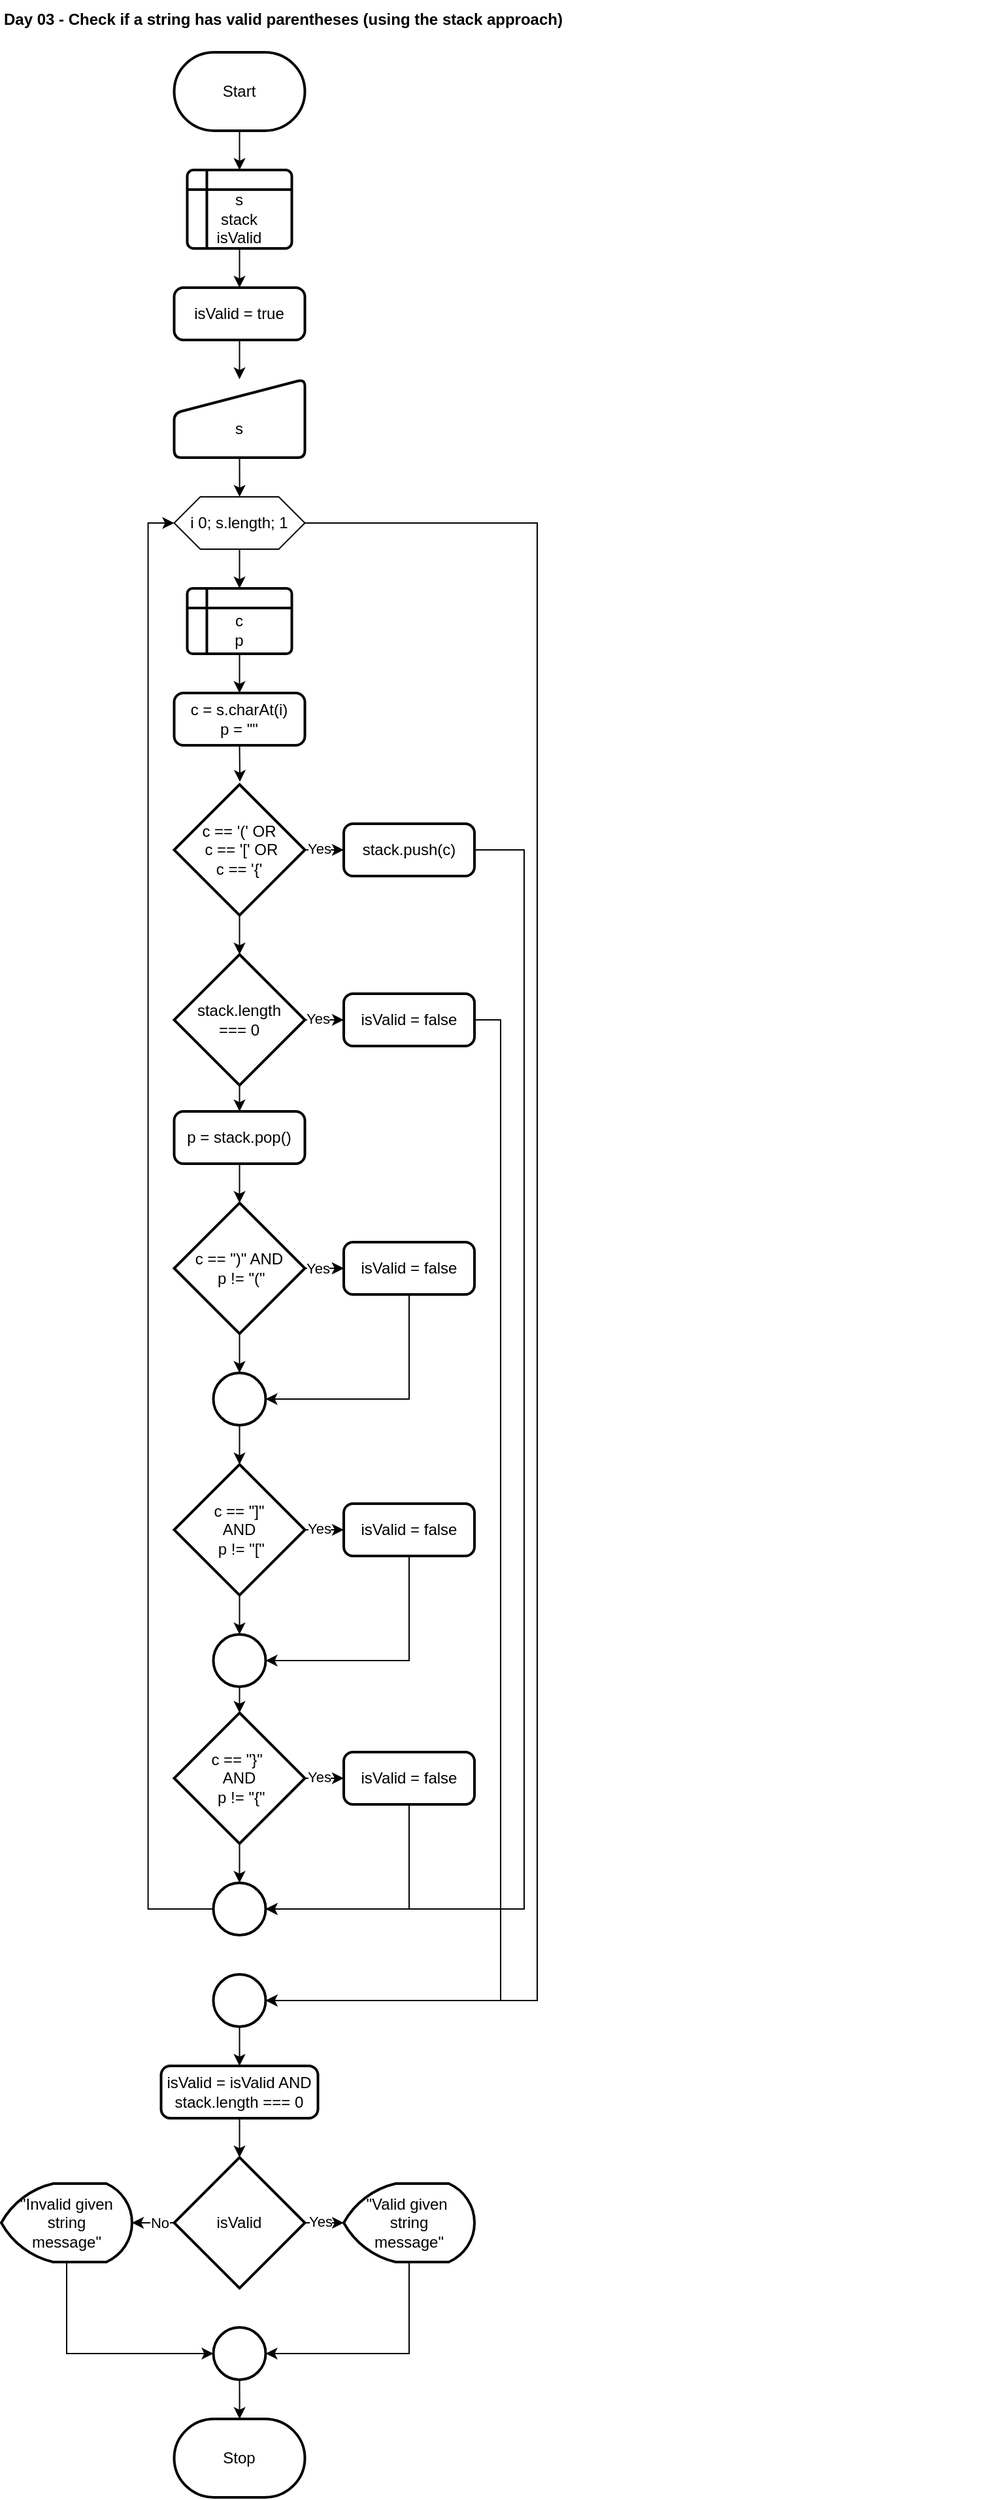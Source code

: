 <mxfile version="26.2.2">
  <diagram name="Página-1" id="tbhhrolYnf2YLyF_AGn1">
    <mxGraphModel dx="571" dy="350" grid="1" gridSize="10" guides="1" tooltips="1" connect="1" arrows="1" fold="1" page="1" pageScale="1" pageWidth="827" pageHeight="1169" math="0" shadow="0">
      <root>
        <mxCell id="0" />
        <mxCell id="1" parent="0" />
        <mxCell id="gUQwB867zqCJYkILIy9S-1" value="Day 03 - Check if a string has valid parentheses (using the stack approach)" style="text;html=1;align=left;verticalAlign=middle;whiteSpace=wrap;rounded=0;fontStyle=1" parent="1" vertex="1">
          <mxGeometry x="40" y="40" width="760" height="30" as="geometry" />
        </mxCell>
        <mxCell id="gUQwB867zqCJYkILIy9S-21" style="edgeStyle=orthogonalEdgeStyle;rounded=0;orthogonalLoop=1;jettySize=auto;html=1;exitX=0.5;exitY=1;exitDx=0;exitDy=0;exitPerimeter=0;entryX=0.5;entryY=0;entryDx=0;entryDy=0;" parent="1" source="gUQwB867zqCJYkILIy9S-3" target="UsSwRiLouIbbxh6A6EXb-1" edge="1">
          <mxGeometry relative="1" as="geometry">
            <mxPoint x="222.25" y="166" as="targetPoint" />
          </mxGeometry>
        </mxCell>
        <mxCell id="gUQwB867zqCJYkILIy9S-3" value="Start" style="strokeWidth=2;html=1;shape=mxgraph.flowchart.terminator;whiteSpace=wrap;" parent="1" vertex="1">
          <mxGeometry x="172.25" y="80" width="100" height="60" as="geometry" />
        </mxCell>
        <mxCell id="YjHuNr1i8aIB65mxRMRY-46" value="Stop" style="strokeWidth=2;html=1;shape=mxgraph.flowchart.terminator;whiteSpace=wrap;" parent="1" vertex="1">
          <mxGeometry x="172.25" y="1890" width="100" height="60" as="geometry" />
        </mxCell>
        <mxCell id="UsSwRiLouIbbxh6A6EXb-3" style="edgeStyle=orthogonalEdgeStyle;rounded=0;orthogonalLoop=1;jettySize=auto;html=1;exitX=0.5;exitY=1;exitDx=0;exitDy=0;entryX=0.5;entryY=0;entryDx=0;entryDy=0;" parent="1" source="UsSwRiLouIbbxh6A6EXb-1" target="UsSwRiLouIbbxh6A6EXb-2" edge="1">
          <mxGeometry relative="1" as="geometry" />
        </mxCell>
        <mxCell id="UsSwRiLouIbbxh6A6EXb-1" value="&lt;div&gt;&lt;span style=&quot;background-color: transparent; color: light-dark(rgb(0, 0, 0), rgb(255, 255, 255));&quot;&gt;&lt;br&gt;&lt;/span&gt;&lt;/div&gt;&lt;div&gt;&lt;span style=&quot;background-color: transparent; color: light-dark(rgb(0, 0, 0), rgb(255, 255, 255));&quot;&gt;s&lt;/span&gt;&lt;/div&gt;&lt;div&gt;stack&lt;/div&gt;&lt;div&gt;isValid&lt;/div&gt;" style="shape=internalStorage;whiteSpace=wrap;html=1;dx=15;dy=15;rounded=1;arcSize=8;strokeWidth=2;" parent="1" vertex="1">
          <mxGeometry x="182.25" y="170" width="80" height="60" as="geometry" />
        </mxCell>
        <mxCell id="UsSwRiLouIbbxh6A6EXb-5" style="edgeStyle=orthogonalEdgeStyle;rounded=0;orthogonalLoop=1;jettySize=auto;html=1;exitX=0.5;exitY=1;exitDx=0;exitDy=0;entryX=0.5;entryY=0;entryDx=0;entryDy=0;" parent="1" source="UsSwRiLouIbbxh6A6EXb-2" target="UsSwRiLouIbbxh6A6EXb-4" edge="1">
          <mxGeometry relative="1" as="geometry" />
        </mxCell>
        <mxCell id="UsSwRiLouIbbxh6A6EXb-2" value="isValid = true" style="rounded=1;whiteSpace=wrap;html=1;absoluteArcSize=1;arcSize=14;strokeWidth=2;" parent="1" vertex="1">
          <mxGeometry x="172.25" y="260" width="100" height="40" as="geometry" />
        </mxCell>
        <mxCell id="UsSwRiLouIbbxh6A6EXb-78" style="edgeStyle=orthogonalEdgeStyle;rounded=0;orthogonalLoop=1;jettySize=auto;html=1;exitX=0.5;exitY=1;exitDx=0;exitDy=0;" parent="1" source="UsSwRiLouIbbxh6A6EXb-4" target="UsSwRiLouIbbxh6A6EXb-6" edge="1">
          <mxGeometry relative="1" as="geometry" />
        </mxCell>
        <mxCell id="UsSwRiLouIbbxh6A6EXb-4" value="&lt;div&gt;&lt;br&gt;&lt;/div&gt;s" style="html=1;strokeWidth=2;shape=manualInput;whiteSpace=wrap;rounded=1;size=26;arcSize=11;" parent="1" vertex="1">
          <mxGeometry x="172.25" y="330" width="100" height="60" as="geometry" />
        </mxCell>
        <mxCell id="UsSwRiLouIbbxh6A6EXb-9" style="edgeStyle=orthogonalEdgeStyle;rounded=0;orthogonalLoop=1;jettySize=auto;html=1;exitX=0.5;exitY=1;exitDx=0;exitDy=0;entryX=0.5;entryY=0;entryDx=0;entryDy=0;" parent="1" source="UsSwRiLouIbbxh6A6EXb-61" target="UsSwRiLouIbbxh6A6EXb-7" edge="1">
          <mxGeometry relative="1" as="geometry">
            <mxPoint x="222.25" y="559.0" as="sourcePoint" />
          </mxGeometry>
        </mxCell>
        <mxCell id="UsSwRiLouIbbxh6A6EXb-6" value="i 0; s.length; 1" style="shape=hexagon;perimeter=hexagonPerimeter2;whiteSpace=wrap;html=1;fixedSize=1;" parent="1" vertex="1">
          <mxGeometry x="172.25" y="420" width="100" height="40" as="geometry" />
        </mxCell>
        <mxCell id="UsSwRiLouIbbxh6A6EXb-7" value="&lt;div&gt;c = s.charAt(i)&lt;/div&gt;&lt;div&gt;p = &quot;&quot;&lt;/div&gt;" style="rounded=1;whiteSpace=wrap;html=1;absoluteArcSize=1;arcSize=14;strokeWidth=2;" parent="1" vertex="1">
          <mxGeometry x="172.25" y="570" width="100" height="40" as="geometry" />
        </mxCell>
        <mxCell id="UsSwRiLouIbbxh6A6EXb-14" style="edgeStyle=orthogonalEdgeStyle;rounded=0;orthogonalLoop=1;jettySize=auto;html=1;exitX=1;exitY=0.5;exitDx=0;exitDy=0;exitPerimeter=0;entryX=0;entryY=0.5;entryDx=0;entryDy=0;" parent="1" source="UsSwRiLouIbbxh6A6EXb-10" target="UsSwRiLouIbbxh6A6EXb-13" edge="1">
          <mxGeometry relative="1" as="geometry" />
        </mxCell>
        <mxCell id="UsSwRiLouIbbxh6A6EXb-15" value="Yes" style="edgeLabel;html=1;align=center;verticalAlign=middle;resizable=0;points=[];" parent="UsSwRiLouIbbxh6A6EXb-14" vertex="1" connectable="0">
          <mxGeometry x="-0.27" y="2" relative="1" as="geometry">
            <mxPoint x="-1" y="1" as="offset" />
          </mxGeometry>
        </mxCell>
        <mxCell id="UsSwRiLouIbbxh6A6EXb-10" value="c == &#39;(&#39;&amp;nbsp;&lt;span style=&quot;background-color: transparent; color: light-dark(rgb(0, 0, 0), rgb(255, 255, 255));&quot;&gt;OR&lt;/span&gt;&lt;div&gt;&lt;span style=&quot;background-color: transparent; color: light-dark(rgb(0, 0, 0), rgb(255, 255, 255));&quot;&gt;&amp;nbsp;c == &#39;[&#39; OR&lt;/span&gt;&lt;/div&gt;&lt;div&gt;&lt;span style=&quot;background-color: transparent; color: light-dark(rgb(0, 0, 0), rgb(255, 255, 255));&quot;&gt;c == &#39;{&#39;&lt;/span&gt;&lt;/div&gt;" style="strokeWidth=2;html=1;shape=mxgraph.flowchart.decision;whiteSpace=wrap;" parent="1" vertex="1">
          <mxGeometry x="172.25" y="640" width="100" height="100" as="geometry" />
        </mxCell>
        <mxCell id="UsSwRiLouIbbxh6A6EXb-12" style="edgeStyle=orthogonalEdgeStyle;rounded=0;orthogonalLoop=1;jettySize=auto;html=1;exitX=0.5;exitY=1;exitDx=0;exitDy=0;entryX=0.503;entryY=-0.021;entryDx=0;entryDy=0;entryPerimeter=0;" parent="1" source="UsSwRiLouIbbxh6A6EXb-7" target="UsSwRiLouIbbxh6A6EXb-10" edge="1">
          <mxGeometry relative="1" as="geometry" />
        </mxCell>
        <mxCell id="UsSwRiLouIbbxh6A6EXb-13" value="stack.push(c)" style="rounded=1;whiteSpace=wrap;html=1;absoluteArcSize=1;arcSize=14;strokeWidth=2;" parent="1" vertex="1">
          <mxGeometry x="302" y="670" width="100" height="40" as="geometry" />
        </mxCell>
        <mxCell id="UsSwRiLouIbbxh6A6EXb-19" style="edgeStyle=orthogonalEdgeStyle;rounded=0;orthogonalLoop=1;jettySize=auto;html=1;exitX=1;exitY=0.5;exitDx=0;exitDy=0;exitPerimeter=0;entryX=0;entryY=0.5;entryDx=0;entryDy=0;" parent="1" source="UsSwRiLouIbbxh6A6EXb-16" target="UsSwRiLouIbbxh6A6EXb-18" edge="1">
          <mxGeometry relative="1" as="geometry" />
        </mxCell>
        <mxCell id="4P66yQyg6vpXfJpMapNs-1" value="Yes" style="edgeLabel;html=1;align=center;verticalAlign=middle;resizable=0;points=[];" vertex="1" connectable="0" parent="UsSwRiLouIbbxh6A6EXb-19">
          <mxGeometry x="-0.412" y="3" relative="1" as="geometry">
            <mxPoint x="1" y="2" as="offset" />
          </mxGeometry>
        </mxCell>
        <mxCell id="UsSwRiLouIbbxh6A6EXb-57" style="edgeStyle=orthogonalEdgeStyle;rounded=0;orthogonalLoop=1;jettySize=auto;html=1;exitX=0.5;exitY=1;exitDx=0;exitDy=0;exitPerimeter=0;entryX=0.5;entryY=0;entryDx=0;entryDy=0;" parent="1" source="UsSwRiLouIbbxh6A6EXb-16" target="UsSwRiLouIbbxh6A6EXb-22" edge="1">
          <mxGeometry relative="1" as="geometry" />
        </mxCell>
        <mxCell id="UsSwRiLouIbbxh6A6EXb-16" value="stack.length&lt;div&gt;=== 0&lt;/div&gt;" style="strokeWidth=2;html=1;shape=mxgraph.flowchart.decision;whiteSpace=wrap;" parent="1" vertex="1">
          <mxGeometry x="172.25" y="770" width="100" height="100" as="geometry" />
        </mxCell>
        <mxCell id="UsSwRiLouIbbxh6A6EXb-17" style="edgeStyle=orthogonalEdgeStyle;rounded=0;orthogonalLoop=1;jettySize=auto;html=1;exitX=0.5;exitY=1;exitDx=0;exitDy=0;exitPerimeter=0;entryX=0.5;entryY=0;entryDx=0;entryDy=0;entryPerimeter=0;" parent="1" source="UsSwRiLouIbbxh6A6EXb-10" target="UsSwRiLouIbbxh6A6EXb-16" edge="1">
          <mxGeometry relative="1" as="geometry" />
        </mxCell>
        <mxCell id="UsSwRiLouIbbxh6A6EXb-18" value="isValid = false" style="rounded=1;whiteSpace=wrap;html=1;absoluteArcSize=1;arcSize=14;strokeWidth=2;" parent="1" vertex="1">
          <mxGeometry x="302" y="800" width="100" height="40" as="geometry" />
        </mxCell>
        <mxCell id="UsSwRiLouIbbxh6A6EXb-77" style="edgeStyle=orthogonalEdgeStyle;rounded=0;orthogonalLoop=1;jettySize=auto;html=1;exitX=0.5;exitY=1;exitDx=0;exitDy=0;exitPerimeter=0;entryX=0.5;entryY=0;entryDx=0;entryDy=0;" parent="1" source="UsSwRiLouIbbxh6A6EXb-20" target="UsSwRiLouIbbxh6A6EXb-63" edge="1">
          <mxGeometry relative="1" as="geometry" />
        </mxCell>
        <mxCell id="UsSwRiLouIbbxh6A6EXb-20" value="" style="strokeWidth=2;html=1;shape=mxgraph.flowchart.start_2;whiteSpace=wrap;" parent="1" vertex="1">
          <mxGeometry x="202.25" y="1550" width="40" height="40" as="geometry" />
        </mxCell>
        <mxCell id="UsSwRiLouIbbxh6A6EXb-22" value="p = stack.pop()" style="rounded=1;whiteSpace=wrap;html=1;absoluteArcSize=1;arcSize=14;strokeWidth=2;" parent="1" vertex="1">
          <mxGeometry x="172.25" y="890" width="100" height="40" as="geometry" />
        </mxCell>
        <mxCell id="UsSwRiLouIbbxh6A6EXb-23" style="edgeStyle=orthogonalEdgeStyle;rounded=0;orthogonalLoop=1;jettySize=auto;html=1;exitX=1;exitY=0.5;exitDx=0;exitDy=0;exitPerimeter=0;entryX=0;entryY=0.5;entryDx=0;entryDy=0;" parent="1" source="UsSwRiLouIbbxh6A6EXb-24" target="UsSwRiLouIbbxh6A6EXb-25" edge="1">
          <mxGeometry relative="1" as="geometry" />
        </mxCell>
        <mxCell id="UsSwRiLouIbbxh6A6EXb-51" value="" style="edgeStyle=orthogonalEdgeStyle;rounded=0;orthogonalLoop=1;jettySize=auto;html=1;" parent="1" source="UsSwRiLouIbbxh6A6EXb-24" target="UsSwRiLouIbbxh6A6EXb-25" edge="1">
          <mxGeometry relative="1" as="geometry" />
        </mxCell>
        <mxCell id="UsSwRiLouIbbxh6A6EXb-53" value="Yes" style="edgeLabel;html=1;align=center;verticalAlign=middle;resizable=0;points=[];" parent="UsSwRiLouIbbxh6A6EXb-51" vertex="1" connectable="0">
          <mxGeometry x="0.389" relative="1" as="geometry">
            <mxPoint x="-5" as="offset" />
          </mxGeometry>
        </mxCell>
        <mxCell id="UsSwRiLouIbbxh6A6EXb-24" value="c == &quot;)&quot; AND&lt;div&gt;&amp;nbsp;p != &quot;(&quot;&lt;/div&gt;" style="strokeWidth=2;html=1;shape=mxgraph.flowchart.decision;whiteSpace=wrap;" parent="1" vertex="1">
          <mxGeometry x="172.25" y="960" width="100" height="100" as="geometry" />
        </mxCell>
        <mxCell id="UsSwRiLouIbbxh6A6EXb-25" value="isValid = false" style="rounded=1;whiteSpace=wrap;html=1;absoluteArcSize=1;arcSize=14;strokeWidth=2;" parent="1" vertex="1">
          <mxGeometry x="302" y="990" width="100" height="40" as="geometry" />
        </mxCell>
        <mxCell id="UsSwRiLouIbbxh6A6EXb-29" style="edgeStyle=orthogonalEdgeStyle;rounded=0;orthogonalLoop=1;jettySize=auto;html=1;exitX=1;exitY=0.5;exitDx=0;exitDy=0;exitPerimeter=0;entryX=0;entryY=0.5;entryDx=0;entryDy=0;" parent="1" source="UsSwRiLouIbbxh6A6EXb-30" target="UsSwRiLouIbbxh6A6EXb-31" edge="1">
          <mxGeometry relative="1" as="geometry" />
        </mxCell>
        <mxCell id="UsSwRiLouIbbxh6A6EXb-55" value="Yes" style="edgeLabel;html=1;align=center;verticalAlign=middle;resizable=0;points=[];" parent="UsSwRiLouIbbxh6A6EXb-29" vertex="1" connectable="0">
          <mxGeometry x="-0.197" y="1" relative="1" as="geometry">
            <mxPoint x="-2" as="offset" />
          </mxGeometry>
        </mxCell>
        <mxCell id="UsSwRiLouIbbxh6A6EXb-30" value="c == &quot;]&quot;&lt;div&gt;AND&lt;div&gt;&amp;nbsp;p != &quot;[&quot;&lt;/div&gt;&lt;/div&gt;" style="strokeWidth=2;html=1;shape=mxgraph.flowchart.decision;whiteSpace=wrap;" parent="1" vertex="1">
          <mxGeometry x="172.25" y="1160" width="100" height="100" as="geometry" />
        </mxCell>
        <mxCell id="UsSwRiLouIbbxh6A6EXb-31" value="isValid = false" style="rounded=1;whiteSpace=wrap;html=1;absoluteArcSize=1;arcSize=14;strokeWidth=2;" parent="1" vertex="1">
          <mxGeometry x="302" y="1190" width="100" height="40" as="geometry" />
        </mxCell>
        <mxCell id="UsSwRiLouIbbxh6A6EXb-32" style="edgeStyle=orthogonalEdgeStyle;rounded=0;orthogonalLoop=1;jettySize=auto;html=1;exitX=1;exitY=0.5;exitDx=0;exitDy=0;exitPerimeter=0;entryX=0;entryY=0.5;entryDx=0;entryDy=0;" parent="1" source="UsSwRiLouIbbxh6A6EXb-33" target="UsSwRiLouIbbxh6A6EXb-34" edge="1">
          <mxGeometry relative="1" as="geometry" />
        </mxCell>
        <mxCell id="UsSwRiLouIbbxh6A6EXb-56" value="Yes" style="edgeLabel;html=1;align=center;verticalAlign=middle;resizable=0;points=[];" parent="UsSwRiLouIbbxh6A6EXb-32" vertex="1" connectable="0">
          <mxGeometry x="-0.089" relative="1" as="geometry">
            <mxPoint x="-3" y="-1" as="offset" />
          </mxGeometry>
        </mxCell>
        <mxCell id="UsSwRiLouIbbxh6A6EXb-33" value="c == &quot;}&quot;&amp;nbsp;&lt;div&gt;AND&lt;/div&gt;&lt;div&gt;&amp;nbsp;p != &quot;{&quot;&lt;/div&gt;" style="strokeWidth=2;html=1;shape=mxgraph.flowchart.decision;whiteSpace=wrap;" parent="1" vertex="1">
          <mxGeometry x="172.25" y="1350" width="100" height="100" as="geometry" />
        </mxCell>
        <mxCell id="UsSwRiLouIbbxh6A6EXb-34" value="isValid = false" style="rounded=1;whiteSpace=wrap;html=1;absoluteArcSize=1;arcSize=14;strokeWidth=2;" parent="1" vertex="1">
          <mxGeometry x="302" y="1380" width="100" height="40" as="geometry" />
        </mxCell>
        <mxCell id="UsSwRiLouIbbxh6A6EXb-58" style="edgeStyle=orthogonalEdgeStyle;rounded=0;orthogonalLoop=1;jettySize=auto;html=1;exitX=0;exitY=0.5;exitDx=0;exitDy=0;exitPerimeter=0;entryX=0;entryY=0.5;entryDx=0;entryDy=0;" parent="1" source="UsSwRiLouIbbxh6A6EXb-35" target="UsSwRiLouIbbxh6A6EXb-6" edge="1">
          <mxGeometry relative="1" as="geometry" />
        </mxCell>
        <mxCell id="UsSwRiLouIbbxh6A6EXb-35" value="" style="strokeWidth=2;html=1;shape=mxgraph.flowchart.start_2;whiteSpace=wrap;" parent="1" vertex="1">
          <mxGeometry x="202.25" y="1480" width="40" height="40" as="geometry" />
        </mxCell>
        <mxCell id="UsSwRiLouIbbxh6A6EXb-39" style="edgeStyle=orthogonalEdgeStyle;rounded=0;orthogonalLoop=1;jettySize=auto;html=1;exitX=0.5;exitY=1;exitDx=0;exitDy=0;entryX=0.5;entryY=0;entryDx=0;entryDy=0;entryPerimeter=0;" parent="1" source="UsSwRiLouIbbxh6A6EXb-22" target="UsSwRiLouIbbxh6A6EXb-24" edge="1">
          <mxGeometry relative="1" as="geometry" />
        </mxCell>
        <mxCell id="UsSwRiLouIbbxh6A6EXb-40" value="" style="strokeWidth=2;html=1;shape=mxgraph.flowchart.start_2;whiteSpace=wrap;" parent="1" vertex="1">
          <mxGeometry x="202.25" y="1090" width="40" height="40" as="geometry" />
        </mxCell>
        <mxCell id="UsSwRiLouIbbxh6A6EXb-41" value="" style="strokeWidth=2;html=1;shape=mxgraph.flowchart.start_2;whiteSpace=wrap;" parent="1" vertex="1">
          <mxGeometry x="202.25" y="1290" width="40" height="40" as="geometry" />
        </mxCell>
        <mxCell id="UsSwRiLouIbbxh6A6EXb-42" style="edgeStyle=orthogonalEdgeStyle;rounded=0;orthogonalLoop=1;jettySize=auto;html=1;exitX=0.5;exitY=1;exitDx=0;exitDy=0;exitPerimeter=0;entryX=0.5;entryY=0;entryDx=0;entryDy=0;entryPerimeter=0;" parent="1" source="UsSwRiLouIbbxh6A6EXb-24" target="UsSwRiLouIbbxh6A6EXb-40" edge="1">
          <mxGeometry relative="1" as="geometry" />
        </mxCell>
        <mxCell id="UsSwRiLouIbbxh6A6EXb-43" style="edgeStyle=orthogonalEdgeStyle;rounded=0;orthogonalLoop=1;jettySize=auto;html=1;exitX=0.5;exitY=1;exitDx=0;exitDy=0;entryX=1;entryY=0.5;entryDx=0;entryDy=0;entryPerimeter=0;" parent="1" source="UsSwRiLouIbbxh6A6EXb-25" target="UsSwRiLouIbbxh6A6EXb-40" edge="1">
          <mxGeometry relative="1" as="geometry" />
        </mxCell>
        <mxCell id="UsSwRiLouIbbxh6A6EXb-45" style="edgeStyle=orthogonalEdgeStyle;rounded=0;orthogonalLoop=1;jettySize=auto;html=1;exitX=0.5;exitY=1;exitDx=0;exitDy=0;entryX=1;entryY=0.5;entryDx=0;entryDy=0;entryPerimeter=0;" parent="1" source="UsSwRiLouIbbxh6A6EXb-31" target="UsSwRiLouIbbxh6A6EXb-41" edge="1">
          <mxGeometry relative="1" as="geometry" />
        </mxCell>
        <mxCell id="UsSwRiLouIbbxh6A6EXb-46" style="edgeStyle=orthogonalEdgeStyle;rounded=0;orthogonalLoop=1;jettySize=auto;html=1;exitX=0.5;exitY=1;exitDx=0;exitDy=0;exitPerimeter=0;entryX=0.5;entryY=0;entryDx=0;entryDy=0;entryPerimeter=0;" parent="1" source="UsSwRiLouIbbxh6A6EXb-30" target="UsSwRiLouIbbxh6A6EXb-41" edge="1">
          <mxGeometry relative="1" as="geometry" />
        </mxCell>
        <mxCell id="UsSwRiLouIbbxh6A6EXb-47" style="edgeStyle=orthogonalEdgeStyle;rounded=0;orthogonalLoop=1;jettySize=auto;html=1;exitX=0.5;exitY=1;exitDx=0;exitDy=0;exitPerimeter=0;entryX=0.5;entryY=0;entryDx=0;entryDy=0;entryPerimeter=0;" parent="1" source="UsSwRiLouIbbxh6A6EXb-41" target="UsSwRiLouIbbxh6A6EXb-33" edge="1">
          <mxGeometry relative="1" as="geometry" />
        </mxCell>
        <mxCell id="UsSwRiLouIbbxh6A6EXb-48" style="edgeStyle=orthogonalEdgeStyle;rounded=0;orthogonalLoop=1;jettySize=auto;html=1;exitX=0.5;exitY=1;exitDx=0;exitDy=0;entryX=1;entryY=0.5;entryDx=0;entryDy=0;entryPerimeter=0;" parent="1" source="UsSwRiLouIbbxh6A6EXb-34" target="UsSwRiLouIbbxh6A6EXb-35" edge="1">
          <mxGeometry relative="1" as="geometry" />
        </mxCell>
        <mxCell id="UsSwRiLouIbbxh6A6EXb-49" style="edgeStyle=orthogonalEdgeStyle;rounded=0;orthogonalLoop=1;jettySize=auto;html=1;exitX=0.5;exitY=1;exitDx=0;exitDy=0;exitPerimeter=0;entryX=0.5;entryY=0;entryDx=0;entryDy=0;entryPerimeter=0;" parent="1" source="UsSwRiLouIbbxh6A6EXb-33" target="UsSwRiLouIbbxh6A6EXb-35" edge="1">
          <mxGeometry relative="1" as="geometry" />
        </mxCell>
        <mxCell id="UsSwRiLouIbbxh6A6EXb-50" style="edgeStyle=orthogonalEdgeStyle;rounded=0;orthogonalLoop=1;jettySize=auto;html=1;exitX=0.5;exitY=1;exitDx=0;exitDy=0;exitPerimeter=0;entryX=0.5;entryY=0;entryDx=0;entryDy=0;entryPerimeter=0;" parent="1" source="UsSwRiLouIbbxh6A6EXb-40" target="UsSwRiLouIbbxh6A6EXb-30" edge="1">
          <mxGeometry relative="1" as="geometry" />
        </mxCell>
        <mxCell id="UsSwRiLouIbbxh6A6EXb-59" style="edgeStyle=orthogonalEdgeStyle;rounded=0;orthogonalLoop=1;jettySize=auto;html=1;exitX=1;exitY=0.5;exitDx=0;exitDy=0;entryX=1;entryY=0.5;entryDx=0;entryDy=0;entryPerimeter=0;" parent="1" source="UsSwRiLouIbbxh6A6EXb-18" target="UsSwRiLouIbbxh6A6EXb-20" edge="1">
          <mxGeometry relative="1" as="geometry" />
        </mxCell>
        <mxCell id="UsSwRiLouIbbxh6A6EXb-60" style="edgeStyle=orthogonalEdgeStyle;rounded=0;orthogonalLoop=1;jettySize=auto;html=1;exitX=1;exitY=0.5;exitDx=0;exitDy=0;entryX=1;entryY=0.5;entryDx=0;entryDy=0;entryPerimeter=0;" parent="1" source="UsSwRiLouIbbxh6A6EXb-13" target="UsSwRiLouIbbxh6A6EXb-35" edge="1">
          <mxGeometry relative="1" as="geometry">
            <Array as="points">
              <mxPoint x="440" y="690" />
              <mxPoint x="440" y="1500" />
            </Array>
          </mxGeometry>
        </mxCell>
        <mxCell id="UsSwRiLouIbbxh6A6EXb-62" value="" style="edgeStyle=orthogonalEdgeStyle;rounded=0;orthogonalLoop=1;jettySize=auto;html=1;exitX=0.5;exitY=1;exitDx=0;exitDy=0;entryX=0.5;entryY=0;entryDx=0;entryDy=0;" parent="1" source="UsSwRiLouIbbxh6A6EXb-6" target="UsSwRiLouIbbxh6A6EXb-61" edge="1">
          <mxGeometry relative="1" as="geometry">
            <mxPoint x="222" y="460" as="sourcePoint" />
            <mxPoint x="222" y="560" as="targetPoint" />
          </mxGeometry>
        </mxCell>
        <mxCell id="UsSwRiLouIbbxh6A6EXb-61" value="&lt;br&gt;&lt;div&gt;c&lt;/div&gt;&lt;div&gt;&lt;span style=&quot;background-color: transparent; color: light-dark(rgb(0, 0, 0), rgb(255, 255, 255));&quot;&gt;p&lt;/span&gt;&lt;/div&gt;" style="shape=internalStorage;whiteSpace=wrap;html=1;dx=15;dy=15;rounded=1;arcSize=8;strokeWidth=2;" parent="1" vertex="1">
          <mxGeometry x="182.25" y="490" width="80" height="50" as="geometry" />
        </mxCell>
        <mxCell id="UsSwRiLouIbbxh6A6EXb-63" value="isValid = isValid AND&lt;div&gt;stack.length === 0&lt;/div&gt;" style="rounded=1;whiteSpace=wrap;html=1;absoluteArcSize=1;arcSize=14;strokeWidth=2;" parent="1" vertex="1">
          <mxGeometry x="162.25" y="1620" width="120" height="40" as="geometry" />
        </mxCell>
        <mxCell id="UsSwRiLouIbbxh6A6EXb-68" style="edgeStyle=orthogonalEdgeStyle;rounded=0;orthogonalLoop=1;jettySize=auto;html=1;exitX=0;exitY=0.5;exitDx=0;exitDy=0;exitPerimeter=0;" parent="1" source="UsSwRiLouIbbxh6A6EXb-64" target="UsSwRiLouIbbxh6A6EXb-67" edge="1">
          <mxGeometry relative="1" as="geometry" />
        </mxCell>
        <mxCell id="UsSwRiLouIbbxh6A6EXb-70" value="No" style="edgeLabel;html=1;align=center;verticalAlign=middle;resizable=0;points=[];" parent="UsSwRiLouIbbxh6A6EXb-68" vertex="1" connectable="0">
          <mxGeometry x="-0.511" relative="1" as="geometry">
            <mxPoint as="offset" />
          </mxGeometry>
        </mxCell>
        <mxCell id="UsSwRiLouIbbxh6A6EXb-64" value="isValid" style="strokeWidth=2;html=1;shape=mxgraph.flowchart.decision;whiteSpace=wrap;" parent="1" vertex="1">
          <mxGeometry x="172.25" y="1690" width="100" height="100" as="geometry" />
        </mxCell>
        <mxCell id="UsSwRiLouIbbxh6A6EXb-65" value="&quot;Valid given&amp;nbsp;&lt;div&gt;string&lt;/div&gt;&lt;div&gt;message&quot;&lt;/div&gt;" style="strokeWidth=2;html=1;shape=mxgraph.flowchart.display;whiteSpace=wrap;" parent="1" vertex="1">
          <mxGeometry x="302" y="1710" width="100" height="60" as="geometry" />
        </mxCell>
        <mxCell id="UsSwRiLouIbbxh6A6EXb-67" value="&quot;Invalid given string&lt;div&gt;message&quot;&lt;/div&gt;" style="strokeWidth=2;html=1;shape=mxgraph.flowchart.display;whiteSpace=wrap;align=center;" parent="1" vertex="1">
          <mxGeometry x="40" y="1710" width="100" height="60" as="geometry" />
        </mxCell>
        <mxCell id="UsSwRiLouIbbxh6A6EXb-69" style="edgeStyle=orthogonalEdgeStyle;rounded=0;orthogonalLoop=1;jettySize=auto;html=1;exitX=1;exitY=0.5;exitDx=0;exitDy=0;exitPerimeter=0;entryX=0;entryY=0.5;entryDx=0;entryDy=0;entryPerimeter=0;" parent="1" source="UsSwRiLouIbbxh6A6EXb-64" target="UsSwRiLouIbbxh6A6EXb-65" edge="1">
          <mxGeometry relative="1" as="geometry" />
        </mxCell>
        <mxCell id="UsSwRiLouIbbxh6A6EXb-71" value="Yes" style="edgeLabel;html=1;align=center;verticalAlign=middle;resizable=0;points=[];" parent="UsSwRiLouIbbxh6A6EXb-69" vertex="1" connectable="0">
          <mxGeometry x="-0.202" y="2" relative="1" as="geometry">
            <mxPoint x="-1" y="1" as="offset" />
          </mxGeometry>
        </mxCell>
        <mxCell id="UsSwRiLouIbbxh6A6EXb-76" style="edgeStyle=orthogonalEdgeStyle;rounded=0;orthogonalLoop=1;jettySize=auto;html=1;exitX=0.5;exitY=1;exitDx=0;exitDy=0;exitPerimeter=0;" parent="1" source="UsSwRiLouIbbxh6A6EXb-72" target="YjHuNr1i8aIB65mxRMRY-46" edge="1">
          <mxGeometry relative="1" as="geometry" />
        </mxCell>
        <mxCell id="UsSwRiLouIbbxh6A6EXb-72" value="" style="strokeWidth=2;html=1;shape=mxgraph.flowchart.start_2;whiteSpace=wrap;" parent="1" vertex="1">
          <mxGeometry x="202.25" y="1820" width="40" height="40" as="geometry" />
        </mxCell>
        <mxCell id="UsSwRiLouIbbxh6A6EXb-73" style="edgeStyle=orthogonalEdgeStyle;rounded=0;orthogonalLoop=1;jettySize=auto;html=1;exitX=0.5;exitY=1;exitDx=0;exitDy=0;exitPerimeter=0;entryX=0;entryY=0.5;entryDx=0;entryDy=0;entryPerimeter=0;" parent="1" source="UsSwRiLouIbbxh6A6EXb-67" target="UsSwRiLouIbbxh6A6EXb-72" edge="1">
          <mxGeometry relative="1" as="geometry" />
        </mxCell>
        <mxCell id="UsSwRiLouIbbxh6A6EXb-74" style="edgeStyle=orthogonalEdgeStyle;rounded=0;orthogonalLoop=1;jettySize=auto;html=1;exitX=0.5;exitY=1;exitDx=0;exitDy=0;exitPerimeter=0;entryX=1;entryY=0.5;entryDx=0;entryDy=0;entryPerimeter=0;" parent="1" source="UsSwRiLouIbbxh6A6EXb-65" target="UsSwRiLouIbbxh6A6EXb-72" edge="1">
          <mxGeometry relative="1" as="geometry" />
        </mxCell>
        <mxCell id="UsSwRiLouIbbxh6A6EXb-75" style="edgeStyle=orthogonalEdgeStyle;rounded=0;orthogonalLoop=1;jettySize=auto;html=1;exitX=0.5;exitY=1;exitDx=0;exitDy=0;entryX=0.5;entryY=0;entryDx=0;entryDy=0;entryPerimeter=0;" parent="1" source="UsSwRiLouIbbxh6A6EXb-63" target="UsSwRiLouIbbxh6A6EXb-64" edge="1">
          <mxGeometry relative="1" as="geometry" />
        </mxCell>
        <mxCell id="UsSwRiLouIbbxh6A6EXb-79" style="edgeStyle=orthogonalEdgeStyle;rounded=0;orthogonalLoop=1;jettySize=auto;html=1;exitX=1;exitY=0.5;exitDx=0;exitDy=0;entryX=1;entryY=0.5;entryDx=0;entryDy=0;entryPerimeter=0;" parent="1" source="UsSwRiLouIbbxh6A6EXb-6" target="UsSwRiLouIbbxh6A6EXb-20" edge="1">
          <mxGeometry relative="1" as="geometry">
            <Array as="points">
              <mxPoint x="450" y="440" />
              <mxPoint x="450" y="1570" />
            </Array>
          </mxGeometry>
        </mxCell>
      </root>
    </mxGraphModel>
  </diagram>
</mxfile>
